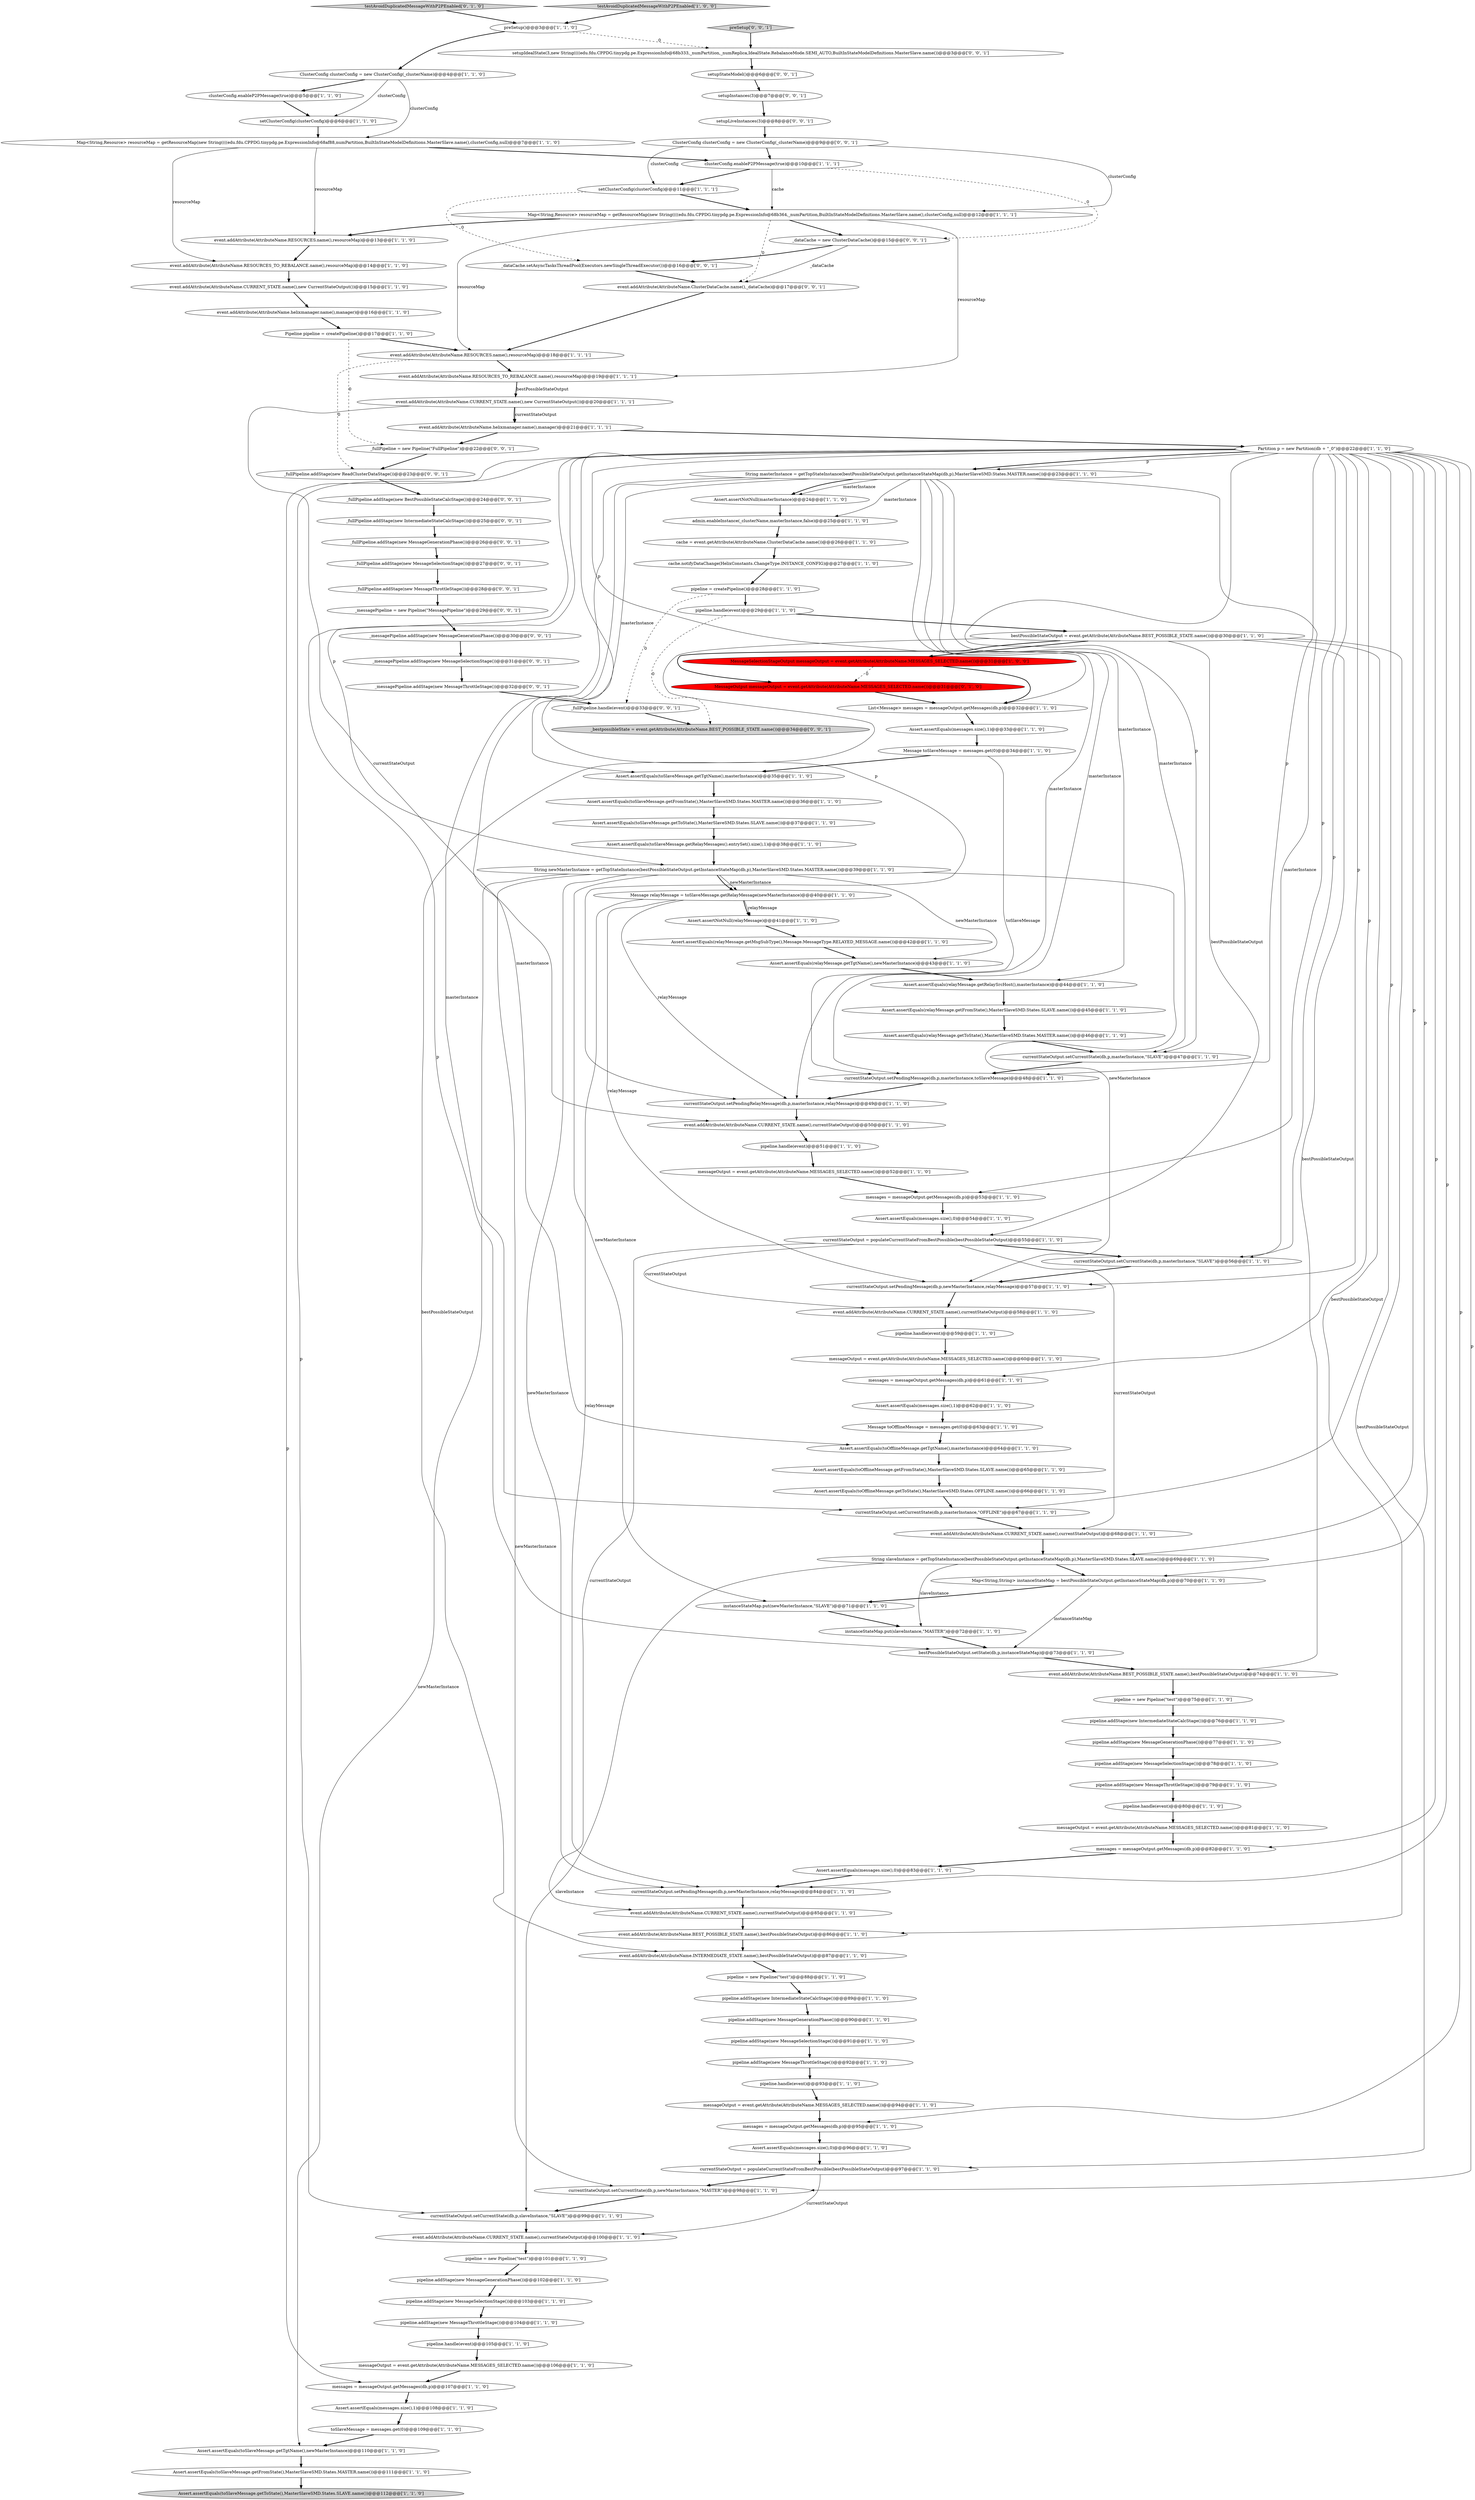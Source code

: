 digraph {
53 [style = filled, label = "currentStateOutput.setCurrentState(db,p,masterInstance,\"SLAVE\")@@@47@@@['1', '1', '0']", fillcolor = white, shape = ellipse image = "AAA0AAABBB1BBB"];
0 [style = filled, label = "Assert.assertEquals(toSlaveMessage.getToState(),MasterSlaveSMD.States.SLAVE.name())@@@37@@@['1', '1', '0']", fillcolor = white, shape = ellipse image = "AAA0AAABBB1BBB"];
60 [style = filled, label = "pipeline.handle(event)@@@93@@@['1', '1', '0']", fillcolor = white, shape = ellipse image = "AAA0AAABBB1BBB"];
21 [style = filled, label = "pipeline.addStage(new MessageSelectionStage())@@@78@@@['1', '1', '0']", fillcolor = white, shape = ellipse image = "AAA0AAABBB1BBB"];
56 [style = filled, label = "pipeline.handle(event)@@@51@@@['1', '1', '0']", fillcolor = white, shape = ellipse image = "AAA0AAABBB1BBB"];
18 [style = filled, label = "Map<String,String> instanceStateMap = bestPossibleStateOutput.getInstanceStateMap(db,p)@@@70@@@['1', '1', '0']", fillcolor = white, shape = ellipse image = "AAA0AAABBB1BBB"];
109 [style = filled, label = "testAvoidDuplicatedMessageWithP2PEnabled['0', '1', '0']", fillcolor = lightgray, shape = diamond image = "AAA0AAABBB2BBB"];
32 [style = filled, label = "messageOutput = event.getAttribute(AttributeName.MESSAGES_SELECTED.name())@@@81@@@['1', '1', '0']", fillcolor = white, shape = ellipse image = "AAA0AAABBB1BBB"];
116 [style = filled, label = "_dataCache.setAsyncTasksThreadPool(Executors.newSingleThreadExecutor())@@@16@@@['0', '0', '1']", fillcolor = white, shape = ellipse image = "AAA0AAABBB3BBB"];
113 [style = filled, label = "_fullPipeline = new Pipeline(\"FullPipeline\")@@@22@@@['0', '0', '1']", fillcolor = white, shape = ellipse image = "AAA0AAABBB3BBB"];
34 [style = filled, label = "event.addAttribute(AttributeName.CURRENT_STATE.name(),currentStateOutput)@@@50@@@['1', '1', '0']", fillcolor = white, shape = ellipse image = "AAA0AAABBB1BBB"];
29 [style = filled, label = "ClusterConfig clusterConfig = new ClusterConfig(_clusterName)@@@4@@@['1', '1', '0']", fillcolor = white, shape = ellipse image = "AAA0AAABBB1BBB"];
31 [style = filled, label = "pipeline.addStage(new MessageGenerationPhase())@@@77@@@['1', '1', '0']", fillcolor = white, shape = ellipse image = "AAA0AAABBB1BBB"];
63 [style = filled, label = "event.addAttribute(AttributeName.BEST_POSSIBLE_STATE.name(),bestPossibleStateOutput)@@@74@@@['1', '1', '0']", fillcolor = white, shape = ellipse image = "AAA0AAABBB1BBB"];
78 [style = filled, label = "Assert.assertEquals(toSlaveMessage.getFromState(),MasterSlaveSMD.States.MASTER.name())@@@111@@@['1', '1', '0']", fillcolor = white, shape = ellipse image = "AAA0AAABBB1BBB"];
12 [style = filled, label = "toSlaveMessage = messages.get(0)@@@109@@@['1', '1', '0']", fillcolor = white, shape = ellipse image = "AAA0AAABBB1BBB"];
126 [style = filled, label = "_fullPipeline.addStage(new MessageGenerationPhase())@@@26@@@['0', '0', '1']", fillcolor = white, shape = ellipse image = "AAA0AAABBB3BBB"];
11 [style = filled, label = "Assert.assertEquals(toOfflineMessage.getToState(),MasterSlaveSMD.States.OFFLINE.name())@@@66@@@['1', '1', '0']", fillcolor = white, shape = ellipse image = "AAA0AAABBB1BBB"];
38 [style = filled, label = "Assert.assertEquals(toOfflineMessage.getTgtName(),masterInstance)@@@64@@@['1', '1', '0']", fillcolor = white, shape = ellipse image = "AAA0AAABBB1BBB"];
91 [style = filled, label = "instanceStateMap.put(newMasterInstance,\"SLAVE\")@@@71@@@['1', '1', '0']", fillcolor = white, shape = ellipse image = "AAA0AAABBB1BBB"];
88 [style = filled, label = "pipeline.addStage(new MessageGenerationPhase())@@@90@@@['1', '1', '0']", fillcolor = white, shape = ellipse image = "AAA0AAABBB1BBB"];
125 [style = filled, label = "_fullPipeline.addStage(new ReadClusterDataStage())@@@23@@@['0', '0', '1']", fillcolor = white, shape = ellipse image = "AAA0AAABBB3BBB"];
114 [style = filled, label = "_messagePipeline.addStage(new MessageGenerationPhase())@@@30@@@['0', '0', '1']", fillcolor = white, shape = ellipse image = "AAA0AAABBB3BBB"];
17 [style = filled, label = "Assert.assertEquals(toOfflineMessage.getFromState(),MasterSlaveSMD.States.SLAVE.name())@@@65@@@['1', '1', '0']", fillcolor = white, shape = ellipse image = "AAA0AAABBB1BBB"];
127 [style = filled, label = "_fullPipeline.addStage(new BestPossibleStateCalcStage())@@@24@@@['0', '0', '1']", fillcolor = white, shape = ellipse image = "AAA0AAABBB3BBB"];
129 [style = filled, label = "setupInstances(3)@@@7@@@['0', '0', '1']", fillcolor = white, shape = ellipse image = "AAA0AAABBB3BBB"];
79 [style = filled, label = "event.addAttribute(AttributeName.RESOURCES.name(),resourceMap)@@@18@@@['1', '1', '1']", fillcolor = white, shape = ellipse image = "AAA0AAABBB1BBB"];
25 [style = filled, label = "pipeline.handle(event)@@@80@@@['1', '1', '0']", fillcolor = white, shape = ellipse image = "AAA0AAABBB1BBB"];
120 [style = filled, label = "_fullPipeline.handle(event)@@@33@@@['0', '0', '1']", fillcolor = white, shape = ellipse image = "AAA0AAABBB3BBB"];
95 [style = filled, label = "pipeline = createPipeline()@@@28@@@['1', '1', '0']", fillcolor = white, shape = ellipse image = "AAA0AAABBB1BBB"];
62 [style = filled, label = "cache = event.getAttribute(AttributeName.ClusterDataCache.name())@@@26@@@['1', '1', '0']", fillcolor = white, shape = ellipse image = "AAA0AAABBB1BBB"];
106 [style = filled, label = "event.addAttribute(AttributeName.INTERMEDIATE_STATE.name(),bestPossibleStateOutput)@@@87@@@['1', '1', '0']", fillcolor = white, shape = ellipse image = "AAA0AAABBB1BBB"];
10 [style = filled, label = "messageOutput = event.getAttribute(AttributeName.MESSAGES_SELECTED.name())@@@106@@@['1', '1', '0']", fillcolor = white, shape = ellipse image = "AAA0AAABBB1BBB"];
15 [style = filled, label = "preSetup()@@@3@@@['1', '1', '0']", fillcolor = white, shape = ellipse image = "AAA0AAABBB1BBB"];
14 [style = filled, label = "event.addAttribute(AttributeName.CURRENT_STATE.name(),currentStateOutput)@@@68@@@['1', '1', '0']", fillcolor = white, shape = ellipse image = "AAA0AAABBB1BBB"];
85 [style = filled, label = "event.addAttribute(AttributeName.CURRENT_STATE.name(),currentStateOutput)@@@100@@@['1', '1', '0']", fillcolor = white, shape = ellipse image = "AAA0AAABBB1BBB"];
68 [style = filled, label = "pipeline = new Pipeline(\"test\")@@@101@@@['1', '1', '0']", fillcolor = white, shape = ellipse image = "AAA0AAABBB1BBB"];
70 [style = filled, label = "currentStateOutput = populateCurrentStateFromBestPossible(bestPossibleStateOutput)@@@55@@@['1', '1', '0']", fillcolor = white, shape = ellipse image = "AAA0AAABBB1BBB"];
124 [style = filled, label = "setupIdealState(3,new String((((edu.fdu.CPPDG.tinypdg.pe.ExpressionInfo@68b333,_numPartition,_numReplica,IdealState.RebalanceMode.SEMI_AUTO,BuiltInStateModelDefinitions.MasterSlave.name())@@@3@@@['0', '0', '1']", fillcolor = white, shape = ellipse image = "AAA0AAABBB3BBB"];
45 [style = filled, label = "Assert.assertEquals(relayMessage.getTgtName(),newMasterInstance)@@@43@@@['1', '1', '0']", fillcolor = white, shape = ellipse image = "AAA0AAABBB1BBB"];
103 [style = filled, label = "currentStateOutput.setPendingRelayMessage(db,p,masterInstance,relayMessage)@@@49@@@['1', '1', '0']", fillcolor = white, shape = ellipse image = "AAA0AAABBB1BBB"];
92 [style = filled, label = "event.addAttribute(AttributeName.helixmanager.name(),manager)@@@21@@@['1', '1', '1']", fillcolor = white, shape = ellipse image = "AAA0AAABBB1BBB"];
33 [style = filled, label = "messageOutput = event.getAttribute(AttributeName.MESSAGES_SELECTED.name())@@@60@@@['1', '1', '0']", fillcolor = white, shape = ellipse image = "AAA0AAABBB1BBB"];
59 [style = filled, label = "pipeline.handle(event)@@@59@@@['1', '1', '0']", fillcolor = white, shape = ellipse image = "AAA0AAABBB1BBB"];
5 [style = filled, label = "cache.notifyDataChange(HelixConstants.ChangeType.INSTANCE_CONFIG)@@@27@@@['1', '1', '0']", fillcolor = white, shape = ellipse image = "AAA0AAABBB1BBB"];
27 [style = filled, label = "Pipeline pipeline = createPipeline()@@@17@@@['1', '1', '0']", fillcolor = white, shape = ellipse image = "AAA0AAABBB1BBB"];
110 [style = filled, label = "MessageOutput messageOutput = event.getAttribute(AttributeName.MESSAGES_SELECTED.name())@@@31@@@['0', '1', '0']", fillcolor = red, shape = ellipse image = "AAA1AAABBB2BBB"];
16 [style = filled, label = "currentStateOutput.setPendingMessage(db,p,masterInstance,toSlaveMessage)@@@48@@@['1', '1', '0']", fillcolor = white, shape = ellipse image = "AAA0AAABBB1BBB"];
3 [style = filled, label = "messages = messageOutput.getMessages(db,p)@@@107@@@['1', '1', '0']", fillcolor = white, shape = ellipse image = "AAA0AAABBB1BBB"];
72 [style = filled, label = "currentStateOutput.setCurrentState(db,p,masterInstance,\"SLAVE\")@@@56@@@['1', '1', '0']", fillcolor = white, shape = ellipse image = "AAA0AAABBB1BBB"];
122 [style = filled, label = "_messagePipeline = new Pipeline(\"MessagePipeline\")@@@29@@@['0', '0', '1']", fillcolor = white, shape = ellipse image = "AAA0AAABBB3BBB"];
121 [style = filled, label = "setupStateModel()@@@6@@@['0', '0', '1']", fillcolor = white, shape = ellipse image = "AAA0AAABBB3BBB"];
115 [style = filled, label = "preSetup['0', '0', '1']", fillcolor = lightgray, shape = diamond image = "AAA0AAABBB3BBB"];
111 [style = filled, label = "ClusterConfig clusterConfig = new ClusterConfig(_clusterName)@@@9@@@['0', '0', '1']", fillcolor = white, shape = ellipse image = "AAA0AAABBB3BBB"];
97 [style = filled, label = "Assert.assertEquals(messages.size(),0)@@@54@@@['1', '1', '0']", fillcolor = white, shape = ellipse image = "AAA0AAABBB1BBB"];
36 [style = filled, label = "Assert.assertEquals(messages.size(),1)@@@108@@@['1', '1', '0']", fillcolor = white, shape = ellipse image = "AAA0AAABBB1BBB"];
66 [style = filled, label = "pipeline = new Pipeline(\"test\")@@@88@@@['1', '1', '0']", fillcolor = white, shape = ellipse image = "AAA0AAABBB1BBB"];
67 [style = filled, label = "pipeline.addStage(new MessageSelectionStage())@@@91@@@['1', '1', '0']", fillcolor = white, shape = ellipse image = "AAA0AAABBB1BBB"];
108 [style = filled, label = "pipeline.handle(event)@@@29@@@['1', '1', '0']", fillcolor = white, shape = ellipse image = "AAA0AAABBB1BBB"];
30 [style = filled, label = "messages = messageOutput.getMessages(db,p)@@@61@@@['1', '1', '0']", fillcolor = white, shape = ellipse image = "AAA0AAABBB1BBB"];
94 [style = filled, label = "event.addAttribute(AttributeName.RESOURCES_TO_REBALANCE.name(),resourceMap)@@@19@@@['1', '1', '1']", fillcolor = white, shape = ellipse image = "AAA0AAABBB1BBB"];
55 [style = filled, label = "Assert.assertEquals(toSlaveMessage.getTgtName(),masterInstance)@@@35@@@['1', '1', '0']", fillcolor = white, shape = ellipse image = "AAA0AAABBB1BBB"];
107 [style = filled, label = "pipeline.addStage(new MessageSelectionStage())@@@103@@@['1', '1', '0']", fillcolor = white, shape = ellipse image = "AAA0AAABBB1BBB"];
20 [style = filled, label = "event.addAttribute(AttributeName.helixmanager.name(),manager)@@@16@@@['1', '1', '0']", fillcolor = white, shape = ellipse image = "AAA0AAABBB1BBB"];
83 [style = filled, label = "Map<String,Resource> resourceMap = getResourceMap(new String((((edu.fdu.CPPDG.tinypdg.pe.ExpressionInfo@68b364,_numPartition,BuiltInStateModelDefinitions.MasterSlave.name(),clusterConfig,null)@@@12@@@['1', '1', '1']", fillcolor = white, shape = ellipse image = "AAA0AAABBB1BBB"];
86 [style = filled, label = "MessageSelectionStageOutput messageOutput = event.getAttribute(AttributeName.MESSAGES_SELECTED.name())@@@31@@@['1', '0', '0']", fillcolor = red, shape = ellipse image = "AAA1AAABBB1BBB"];
93 [style = filled, label = "bestPossibleStateOutput = event.getAttribute(AttributeName.BEST_POSSIBLE_STATE.name())@@@30@@@['1', '1', '0']", fillcolor = white, shape = ellipse image = "AAA0AAABBB1BBB"];
42 [style = filled, label = "Assert.assertEquals(toSlaveMessage.getRelayMessages().entrySet().size(),1)@@@38@@@['1', '1', '0']", fillcolor = white, shape = ellipse image = "AAA0AAABBB1BBB"];
61 [style = filled, label = "currentStateOutput.setPendingMessage(db,p,newMasterInstance,relayMessage)@@@84@@@['1', '1', '0']", fillcolor = white, shape = ellipse image = "AAA0AAABBB1BBB"];
101 [style = filled, label = "Assert.assertEquals(messages.size(),1)@@@33@@@['1', '1', '0']", fillcolor = white, shape = ellipse image = "AAA0AAABBB1BBB"];
75 [style = filled, label = "clusterConfig.enableP2PMessage(true)@@@10@@@['1', '1', '1']", fillcolor = white, shape = ellipse image = "AAA0AAABBB1BBB"];
71 [style = filled, label = "Assert.assertEquals(toSlaveMessage.getTgtName(),newMasterInstance)@@@110@@@['1', '1', '0']", fillcolor = white, shape = ellipse image = "AAA0AAABBB1BBB"];
44 [style = filled, label = "event.addAttribute(AttributeName.CURRENT_STATE.name(),new CurrentStateOutput())@@@20@@@['1', '1', '1']", fillcolor = white, shape = ellipse image = "AAA0AAABBB1BBB"];
84 [style = filled, label = "pipeline.addStage(new MessageThrottleStage())@@@79@@@['1', '1', '0']", fillcolor = white, shape = ellipse image = "AAA0AAABBB1BBB"];
22 [style = filled, label = "pipeline.addStage(new MessageThrottleStage())@@@92@@@['1', '1', '0']", fillcolor = white, shape = ellipse image = "AAA0AAABBB1BBB"];
24 [style = filled, label = "bestPossibleStateOutput.setState(db,p,instanceStateMap)@@@73@@@['1', '1', '0']", fillcolor = white, shape = ellipse image = "AAA0AAABBB1BBB"];
96 [style = filled, label = "setClusterConfig(clusterConfig)@@@6@@@['1', '1', '0']", fillcolor = white, shape = ellipse image = "AAA0AAABBB1BBB"];
73 [style = filled, label = "event.addAttribute(AttributeName.CURRENT_STATE.name(),new CurrentStateOutput())@@@15@@@['1', '1', '0']", fillcolor = white, shape = ellipse image = "AAA0AAABBB1BBB"];
2 [style = filled, label = "instanceStateMap.put(slaveInstance,\"MASTER\")@@@72@@@['1', '1', '0']", fillcolor = white, shape = ellipse image = "AAA0AAABBB1BBB"];
132 [style = filled, label = "_dataCache = new ClusterDataCache()@@@15@@@['0', '0', '1']", fillcolor = white, shape = ellipse image = "AAA0AAABBB3BBB"];
80 [style = filled, label = "String masterInstance = getTopStateInstance(bestPossibleStateOutput.getInstanceStateMap(db,p),MasterSlaveSMD.States.MASTER.name())@@@23@@@['1', '1', '0']", fillcolor = white, shape = ellipse image = "AAA0AAABBB1BBB"];
118 [style = filled, label = "_fullPipeline.addStage(new MessageSelectionStage())@@@27@@@['0', '0', '1']", fillcolor = white, shape = ellipse image = "AAA0AAABBB3BBB"];
48 [style = filled, label = "String newMasterInstance = getTopStateInstance(bestPossibleStateOutput.getInstanceStateMap(db,p),MasterSlaveSMD.States.MASTER.name())@@@39@@@['1', '1', '0']", fillcolor = white, shape = ellipse image = "AAA0AAABBB1BBB"];
81 [style = filled, label = "currentStateOutput = populateCurrentStateFromBestPossible(bestPossibleStateOutput)@@@97@@@['1', '1', '0']", fillcolor = white, shape = ellipse image = "AAA0AAABBB1BBB"];
6 [style = filled, label = "clusterConfig.enableP2PMessage(true)@@@5@@@['1', '1', '0']", fillcolor = white, shape = ellipse image = "AAA0AAABBB1BBB"];
112 [style = filled, label = "_fullPipeline.addStage(new MessageThrottleStage())@@@28@@@['0', '0', '1']", fillcolor = white, shape = ellipse image = "AAA0AAABBB3BBB"];
19 [style = filled, label = "Assert.assertEquals(relayMessage.getFromState(),MasterSlaveSMD.States.SLAVE.name())@@@45@@@['1', '1', '0']", fillcolor = white, shape = ellipse image = "AAA0AAABBB1BBB"];
123 [style = filled, label = "event.addAttribute(AttributeName.ClusterDataCache.name(),_dataCache)@@@17@@@['0', '0', '1']", fillcolor = white, shape = ellipse image = "AAA0AAABBB3BBB"];
77 [style = filled, label = "List<Message> messages = messageOutput.getMessages(db,p)@@@32@@@['1', '1', '0']", fillcolor = white, shape = ellipse image = "AAA0AAABBB1BBB"];
99 [style = filled, label = "String slaveInstance = getTopStateInstance(bestPossibleStateOutput.getInstanceStateMap(db,p),MasterSlaveSMD.States.SLAVE.name())@@@69@@@['1', '1', '0']", fillcolor = white, shape = ellipse image = "AAA0AAABBB1BBB"];
130 [style = filled, label = "_messagePipeline.addStage(new MessageThrottleStage())@@@32@@@['0', '0', '1']", fillcolor = white, shape = ellipse image = "AAA0AAABBB3BBB"];
69 [style = filled, label = "messages = messageOutput.getMessages(db,p)@@@53@@@['1', '1', '0']", fillcolor = white, shape = ellipse image = "AAA0AAABBB1BBB"];
131 [style = filled, label = "setupLiveInstances(3)@@@8@@@['0', '0', '1']", fillcolor = white, shape = ellipse image = "AAA0AAABBB3BBB"];
35 [style = filled, label = "pipeline.addStage(new MessageThrottleStage())@@@104@@@['1', '1', '0']", fillcolor = white, shape = ellipse image = "AAA0AAABBB1BBB"];
58 [style = filled, label = "Message toSlaveMessage = messages.get(0)@@@34@@@['1', '1', '0']", fillcolor = white, shape = ellipse image = "AAA0AAABBB1BBB"];
41 [style = filled, label = "event.addAttribute(AttributeName.BEST_POSSIBLE_STATE.name(),bestPossibleStateOutput)@@@86@@@['1', '1', '0']", fillcolor = white, shape = ellipse image = "AAA0AAABBB1BBB"];
1 [style = filled, label = "Assert.assertNotNull(relayMessage)@@@41@@@['1', '1', '0']", fillcolor = white, shape = ellipse image = "AAA0AAABBB1BBB"];
87 [style = filled, label = "Partition p = new Partition(db + \"_0\")@@@22@@@['1', '1', '0']", fillcolor = white, shape = ellipse image = "AAA0AAABBB1BBB"];
23 [style = filled, label = "currentStateOutput.setCurrentState(db,p,slaveInstance,\"SLAVE\")@@@99@@@['1', '1', '0']", fillcolor = white, shape = ellipse image = "AAA0AAABBB1BBB"];
74 [style = filled, label = "testAvoidDuplicatedMessageWithP2PEnabled['1', '0', '0']", fillcolor = lightgray, shape = diamond image = "AAA0AAABBB1BBB"];
50 [style = filled, label = "Assert.assertEquals(messages.size(),0)@@@83@@@['1', '1', '0']", fillcolor = white, shape = ellipse image = "AAA0AAABBB1BBB"];
26 [style = filled, label = "pipeline.handle(event)@@@105@@@['1', '1', '0']", fillcolor = white, shape = ellipse image = "AAA0AAABBB1BBB"];
98 [style = filled, label = "pipeline.addStage(new IntermediateStateCalcStage())@@@76@@@['1', '1', '0']", fillcolor = white, shape = ellipse image = "AAA0AAABBB1BBB"];
7 [style = filled, label = "Assert.assertEquals(relayMessage.getMsgSubType(),Message.MessageType.RELAYED_MESSAGE.name())@@@42@@@['1', '1', '0']", fillcolor = white, shape = ellipse image = "AAA0AAABBB1BBB"];
76 [style = filled, label = "event.addAttribute(AttributeName.RESOURCES_TO_REBALANCE.name(),resourceMap)@@@14@@@['1', '1', '0']", fillcolor = white, shape = ellipse image = "AAA0AAABBB1BBB"];
40 [style = filled, label = "event.addAttribute(AttributeName.CURRENT_STATE.name(),currentStateOutput)@@@58@@@['1', '1', '0']", fillcolor = white, shape = ellipse image = "AAA0AAABBB1BBB"];
37 [style = filled, label = "admin.enableInstance(_clusterName,masterInstance,false)@@@25@@@['1', '1', '0']", fillcolor = white, shape = ellipse image = "AAA0AAABBB1BBB"];
4 [style = filled, label = "messageOutput = event.getAttribute(AttributeName.MESSAGES_SELECTED.name())@@@94@@@['1', '1', '0']", fillcolor = white, shape = ellipse image = "AAA0AAABBB1BBB"];
128 [style = filled, label = "_bestpossibleState = event.getAttribute(AttributeName.BEST_POSSIBLE_STATE.name())@@@34@@@['0', '0', '1']", fillcolor = lightgray, shape = ellipse image = "AAA0AAABBB3BBB"];
47 [style = filled, label = "pipeline = new Pipeline(\"test\")@@@75@@@['1', '1', '0']", fillcolor = white, shape = ellipse image = "AAA0AAABBB1BBB"];
104 [style = filled, label = "event.addAttribute(AttributeName.CURRENT_STATE.name(),currentStateOutput)@@@85@@@['1', '1', '0']", fillcolor = white, shape = ellipse image = "AAA0AAABBB1BBB"];
52 [style = filled, label = "messages = messageOutput.getMessages(db,p)@@@95@@@['1', '1', '0']", fillcolor = white, shape = ellipse image = "AAA0AAABBB1BBB"];
119 [style = filled, label = "_fullPipeline.addStage(new IntermediateStateCalcStage())@@@25@@@['0', '0', '1']", fillcolor = white, shape = ellipse image = "AAA0AAABBB3BBB"];
51 [style = filled, label = "Assert.assertEquals(messages.size(),1)@@@62@@@['1', '1', '0']", fillcolor = white, shape = ellipse image = "AAA0AAABBB1BBB"];
90 [style = filled, label = "currentStateOutput.setCurrentState(db,p,masterInstance,\"OFFLINE\")@@@67@@@['1', '1', '0']", fillcolor = white, shape = ellipse image = "AAA0AAABBB1BBB"];
82 [style = filled, label = "event.addAttribute(AttributeName.RESOURCES.name(),resourceMap)@@@13@@@['1', '1', '0']", fillcolor = white, shape = ellipse image = "AAA0AAABBB1BBB"];
39 [style = filled, label = "Assert.assertEquals(relayMessage.getRelaySrcHost(),masterInstance)@@@44@@@['1', '1', '0']", fillcolor = white, shape = ellipse image = "AAA0AAABBB1BBB"];
54 [style = filled, label = "Message toOfflineMessage = messages.get(0)@@@63@@@['1', '1', '0']", fillcolor = white, shape = ellipse image = "AAA0AAABBB1BBB"];
57 [style = filled, label = "pipeline.addStage(new IntermediateStateCalcStage())@@@89@@@['1', '1', '0']", fillcolor = white, shape = ellipse image = "AAA0AAABBB1BBB"];
65 [style = filled, label = "Map<String,Resource> resourceMap = getResourceMap(new String((((edu.fdu.CPPDG.tinypdg.pe.ExpressionInfo@68af88,numPartition,BuiltInStateModelDefinitions.MasterSlave.name(),clusterConfig,null)@@@7@@@['1', '1', '0']", fillcolor = white, shape = ellipse image = "AAA0AAABBB1BBB"];
49 [style = filled, label = "setClusterConfig(clusterConfig)@@@11@@@['1', '1', '1']", fillcolor = white, shape = ellipse image = "AAA0AAABBB1BBB"];
28 [style = filled, label = "Assert.assertEquals(relayMessage.getToState(),MasterSlaveSMD.States.MASTER.name())@@@46@@@['1', '1', '0']", fillcolor = white, shape = ellipse image = "AAA0AAABBB1BBB"];
102 [style = filled, label = "pipeline.addStage(new MessageGenerationPhase())@@@102@@@['1', '1', '0']", fillcolor = white, shape = ellipse image = "AAA0AAABBB1BBB"];
89 [style = filled, label = "Assert.assertEquals(toSlaveMessage.getFromState(),MasterSlaveSMD.States.MASTER.name())@@@36@@@['1', '1', '0']", fillcolor = white, shape = ellipse image = "AAA0AAABBB1BBB"];
100 [style = filled, label = "currentStateOutput.setCurrentState(db,p,newMasterInstance,\"MASTER\")@@@98@@@['1', '1', '0']", fillcolor = white, shape = ellipse image = "AAA0AAABBB1BBB"];
117 [style = filled, label = "_messagePipeline.addStage(new MessageSelectionStage())@@@31@@@['0', '0', '1']", fillcolor = white, shape = ellipse image = "AAA0AAABBB3BBB"];
13 [style = filled, label = "messageOutput = event.getAttribute(AttributeName.MESSAGES_SELECTED.name())@@@52@@@['1', '1', '0']", fillcolor = white, shape = ellipse image = "AAA0AAABBB1BBB"];
43 [style = filled, label = "Assert.assertEquals(messages.size(),0)@@@96@@@['1', '1', '0']", fillcolor = white, shape = ellipse image = "AAA0AAABBB1BBB"];
46 [style = filled, label = "Assert.assertNotNull(masterInstance)@@@24@@@['1', '1', '0']", fillcolor = white, shape = ellipse image = "AAA0AAABBB1BBB"];
105 [style = filled, label = "Assert.assertEquals(toSlaveMessage.getToState(),MasterSlaveSMD.States.SLAVE.name())@@@112@@@['1', '1', '0']", fillcolor = lightgray, shape = ellipse image = "AAA0AAABBB1BBB"];
64 [style = filled, label = "messages = messageOutput.getMessages(db,p)@@@82@@@['1', '1', '0']", fillcolor = white, shape = ellipse image = "AAA0AAABBB1BBB"];
9 [style = filled, label = "currentStateOutput.setPendingMessage(db,p,newMasterInstance,relayMessage)@@@57@@@['1', '1', '0']", fillcolor = white, shape = ellipse image = "AAA0AAABBB1BBB"];
8 [style = filled, label = "Message relayMessage = toSlaveMessage.getRelayMessage(newMasterInstance)@@@40@@@['1', '1', '0']", fillcolor = white, shape = ellipse image = "AAA0AAABBB1BBB"];
80->90 [style = solid, label="masterInstance"];
24->63 [style = bold, label=""];
39->19 [style = bold, label=""];
88->67 [style = bold, label=""];
8->1 [style = solid, label="relayMessage"];
75->132 [style = dashed, label="0"];
26->10 [style = bold, label=""];
84->25 [style = bold, label=""];
87->3 [style = solid, label="p"];
101->58 [style = bold, label=""];
49->83 [style = bold, label=""];
116->123 [style = bold, label=""];
97->70 [style = bold, label=""];
80->72 [style = solid, label="masterInstance"];
48->61 [style = solid, label="newMasterInstance"];
31->21 [style = bold, label=""];
42->48 [style = bold, label=""];
43->81 [style = bold, label=""];
36->12 [style = bold, label=""];
93->86 [style = bold, label=""];
92->87 [style = bold, label=""];
111->75 [style = bold, label=""];
20->27 [style = bold, label=""];
22->60 [style = bold, label=""];
82->76 [style = bold, label=""];
55->89 [style = bold, label=""];
8->1 [style = bold, label=""];
29->6 [style = bold, label=""];
76->73 [style = bold, label=""];
21->84 [style = bold, label=""];
3->36 [style = bold, label=""];
75->83 [style = solid, label="cache"];
125->127 [style = bold, label=""];
131->111 [style = bold, label=""];
80->38 [style = solid, label="masterInstance"];
78->105 [style = bold, label=""];
37->62 [style = bold, label=""];
48->9 [style = solid, label="newMasterInstance"];
18->91 [style = bold, label=""];
85->68 [style = bold, label=""];
113->125 [style = bold, label=""];
108->128 [style = dashed, label="0"];
111->49 [style = solid, label="clusterConfig"];
79->125 [style = dashed, label="0"];
65->76 [style = solid, label="resourceMap"];
44->92 [style = solid, label="currentStateOutput"];
19->28 [style = bold, label=""];
14->99 [style = bold, label=""];
2->24 [style = bold, label=""];
83->132 [style = bold, label=""];
68->102 [style = bold, label=""];
54->38 [style = bold, label=""];
13->69 [style = bold, label=""];
87->16 [style = solid, label="p"];
80->16 [style = solid, label="masterInstance"];
15->124 [style = dashed, label="0"];
80->103 [style = solid, label="masterInstance"];
9->40 [style = bold, label=""];
48->45 [style = solid, label="newMasterInstance"];
118->112 [style = bold, label=""];
100->23 [style = bold, label=""];
129->131 [style = bold, label=""];
127->119 [style = bold, label=""];
130->120 [style = bold, label=""];
87->77 [style = solid, label="p"];
87->69 [style = solid, label="p"];
51->54 [style = bold, label=""];
80->55 [style = solid, label="masterInstance"];
87->30 [style = solid, label="p"];
62->5 [style = bold, label=""];
0->42 [style = bold, label=""];
80->39 [style = solid, label="masterInstance"];
81->100 [style = bold, label=""];
23->85 [style = bold, label=""];
65->75 [style = bold, label=""];
86->77 [style = bold, label=""];
104->41 [style = bold, label=""];
46->37 [style = bold, label=""];
80->46 [style = solid, label="masterInstance"];
67->22 [style = bold, label=""];
48->100 [style = solid, label="newMasterInstance"];
65->82 [style = solid, label="resourceMap"];
87->9 [style = solid, label="p"];
69->97 [style = bold, label=""];
91->2 [style = bold, label=""];
86->110 [style = dashed, label="0"];
56->13 [style = bold, label=""];
95->120 [style = dashed, label="0"];
81->85 [style = solid, label="currentStateOutput"];
108->93 [style = bold, label=""];
33->30 [style = bold, label=""];
94->44 [style = bold, label=""];
87->90 [style = solid, label="p"];
111->83 [style = solid, label="clusterConfig"];
94->44 [style = solid, label="bestPossibleStateOutput"];
93->81 [style = solid, label="bestPossibleStateOutput"];
99->18 [style = bold, label=""];
38->17 [style = bold, label=""];
66->57 [style = bold, label=""];
119->126 [style = bold, label=""];
72->9 [style = bold, label=""];
32->64 [style = bold, label=""];
15->29 [style = bold, label=""];
87->52 [style = solid, label="p"];
71->78 [style = bold, label=""];
48->8 [style = solid, label="newMasterInstance"];
11->90 [style = bold, label=""];
102->107 [style = bold, label=""];
79->94 [style = bold, label=""];
48->91 [style = solid, label="newMasterInstance"];
63->47 [style = bold, label=""];
61->104 [style = bold, label=""];
89->0 [style = bold, label=""];
80->53 [style = solid, label="masterInstance"];
49->116 [style = dashed, label="0"];
132->123 [style = solid, label="_dataCache"];
96->65 [style = bold, label=""];
87->53 [style = solid, label="p"];
87->64 [style = solid, label="p"];
8->61 [style = solid, label="relayMessage"];
47->98 [style = bold, label=""];
121->129 [style = bold, label=""];
122->114 [style = bold, label=""];
40->59 [style = bold, label=""];
1->7 [style = bold, label=""];
83->123 [style = dashed, label="0"];
87->100 [style = solid, label="p"];
83->79 [style = solid, label="resourceMap"];
34->56 [style = bold, label=""];
52->43 [style = bold, label=""];
110->77 [style = bold, label=""];
57->88 [style = bold, label=""];
70->14 [style = solid, label="currentStateOutput"];
123->79 [style = bold, label=""];
8->103 [style = solid, label="relayMessage"];
77->101 [style = bold, label=""];
107->35 [style = bold, label=""];
44->34 [style = solid, label="currentStateOutput"];
5->95 [style = bold, label=""];
117->130 [style = bold, label=""];
87->18 [style = solid, label="p"];
70->104 [style = solid, label="currentStateOutput"];
115->124 [style = bold, label=""];
75->49 [style = bold, label=""];
70->72 [style = bold, label=""];
59->33 [style = bold, label=""];
99->2 [style = solid, label="slaveInstance"];
98->31 [style = bold, label=""];
50->61 [style = bold, label=""];
87->103 [style = solid, label="p"];
18->24 [style = solid, label="instanceStateMap"];
92->113 [style = bold, label=""];
35->26 [style = bold, label=""];
74->15 [style = bold, label=""];
45->39 [style = bold, label=""];
60->4 [style = bold, label=""];
124->121 [style = bold, label=""];
95->108 [style = bold, label=""];
90->14 [style = bold, label=""];
48->71 [style = solid, label="newMasterInstance"];
93->110 [style = bold, label=""];
80->37 [style = solid, label="masterInstance"];
41->106 [style = bold, label=""];
70->40 [style = solid, label="currentStateOutput"];
28->53 [style = bold, label=""];
106->66 [style = bold, label=""];
93->41 [style = solid, label="bestPossibleStateOutput"];
25->32 [style = bold, label=""];
120->128 [style = bold, label=""];
93->63 [style = solid, label="bestPossibleStateOutput"];
10->3 [style = bold, label=""];
112->122 [style = bold, label=""];
87->72 [style = solid, label="p"];
132->116 [style = bold, label=""];
114->117 [style = bold, label=""];
58->55 [style = bold, label=""];
73->20 [style = bold, label=""];
48->8 [style = bold, label=""];
27->113 [style = dashed, label="0"];
93->106 [style = solid, label="bestPossibleStateOutput"];
6->96 [style = bold, label=""];
58->16 [style = solid, label="toSlaveMessage"];
83->94 [style = solid, label="resourceMap"];
16->103 [style = bold, label=""];
109->15 [style = bold, label=""];
87->99 [style = solid, label="p"];
87->48 [style = solid, label="p"];
83->82 [style = bold, label=""];
7->45 [style = bold, label=""];
30->51 [style = bold, label=""];
29->96 [style = solid, label="clusterConfig"];
80->46 [style = bold, label=""];
87->24 [style = solid, label="p"];
126->118 [style = bold, label=""];
4->52 [style = bold, label=""];
103->34 [style = bold, label=""];
99->23 [style = solid, label="slaveInstance"];
87->80 [style = solid, label="p"];
27->79 [style = bold, label=""];
29->65 [style = solid, label="clusterConfig"];
8->9 [style = solid, label="relayMessage"];
87->23 [style = solid, label="p"];
87->61 [style = solid, label="p"];
87->80 [style = bold, label=""];
53->16 [style = bold, label=""];
12->71 [style = bold, label=""];
64->50 [style = bold, label=""];
44->92 [style = bold, label=""];
93->70 [style = solid, label="bestPossibleStateOutput"];
17->11 [style = bold, label=""];
}
